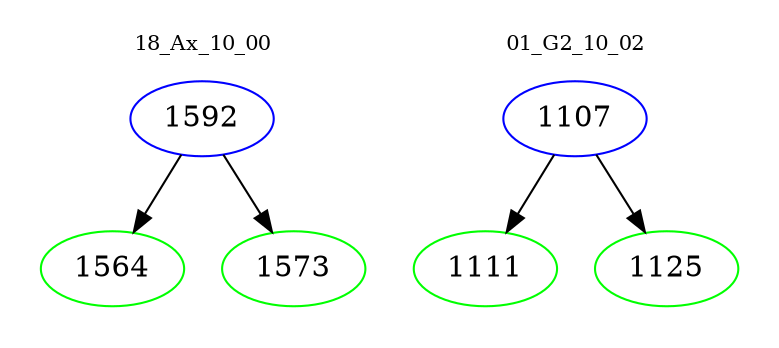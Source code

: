 digraph{
subgraph cluster_0 {
color = white
label = "18_Ax_10_00";
fontsize=10;
T0_1592 [label="1592", color="blue"]
T0_1592 -> T0_1564 [color="black"]
T0_1564 [label="1564", color="green"]
T0_1592 -> T0_1573 [color="black"]
T0_1573 [label="1573", color="green"]
}
subgraph cluster_1 {
color = white
label = "01_G2_10_02";
fontsize=10;
T1_1107 [label="1107", color="blue"]
T1_1107 -> T1_1111 [color="black"]
T1_1111 [label="1111", color="green"]
T1_1107 -> T1_1125 [color="black"]
T1_1125 [label="1125", color="green"]
}
}
